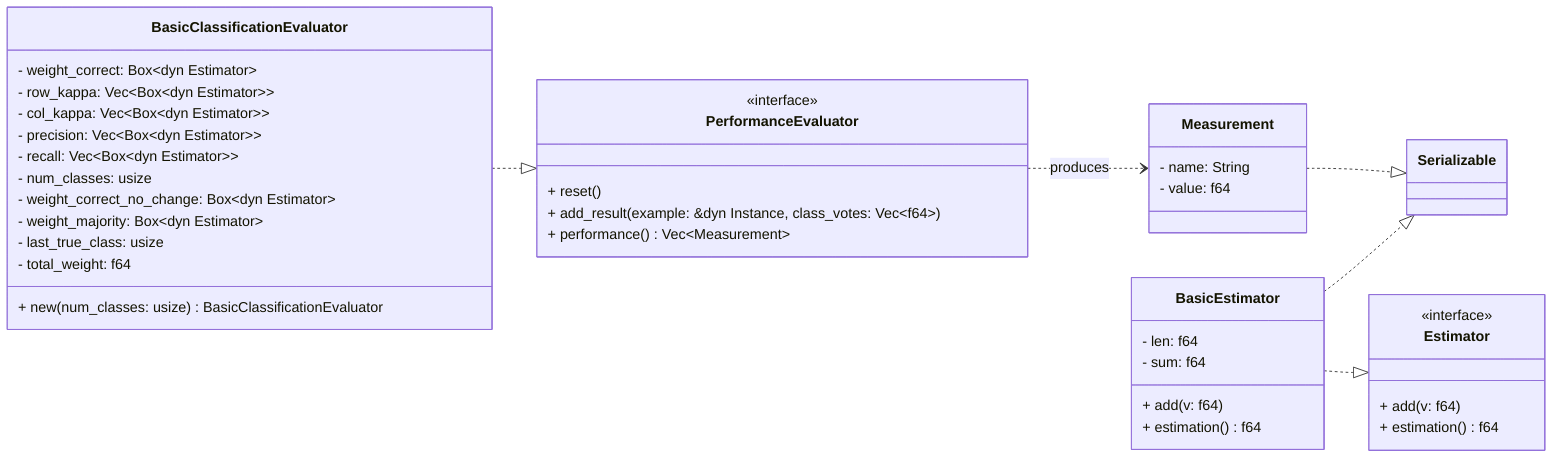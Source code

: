 classDiagram
direction LR

  class PerformanceEvaluator {
    <<interface>>
    + reset()
    + add_result(example: &dyn Instance, class_votes: Vec~f64~)
    + performance() Vec~Measurement~
  }

  class Measurement {
    - name: String
    - value: f64
  }
  Measurement ..|> Serializable

  class Estimator {
    <<interface>>
    + add(v: f64)
    + estimation() f64
  }

  class BasicEstimator {
    - len: f64
    - sum: f64
    + add(v: f64)
    + estimation() f64
  }
  BasicEstimator ..|> Estimator
  BasicEstimator ..|> Serializable

  class BasicClassificationEvaluator {
    - weight_correct: Box~dyn Estimator~
    - row_kappa: Vec~Box~dyn Estimator~~
    - col_kappa: Vec~Box~dyn Estimator~~
    - precision: Vec~Box~dyn Estimator~~
    - recall: Vec~Box~dyn Estimator~~
    - num_classes: usize
    - weight_correct_no_change: Box~dyn Estimator~
    - weight_majority: Box~dyn Estimator~
    - last_true_class: usize
    - total_weight: f64

    + new(num_classes: usize) BasicClassificationEvaluator
  }

  BasicClassificationEvaluator ..|> PerformanceEvaluator
  PerformanceEvaluator ..> Measurement : produces